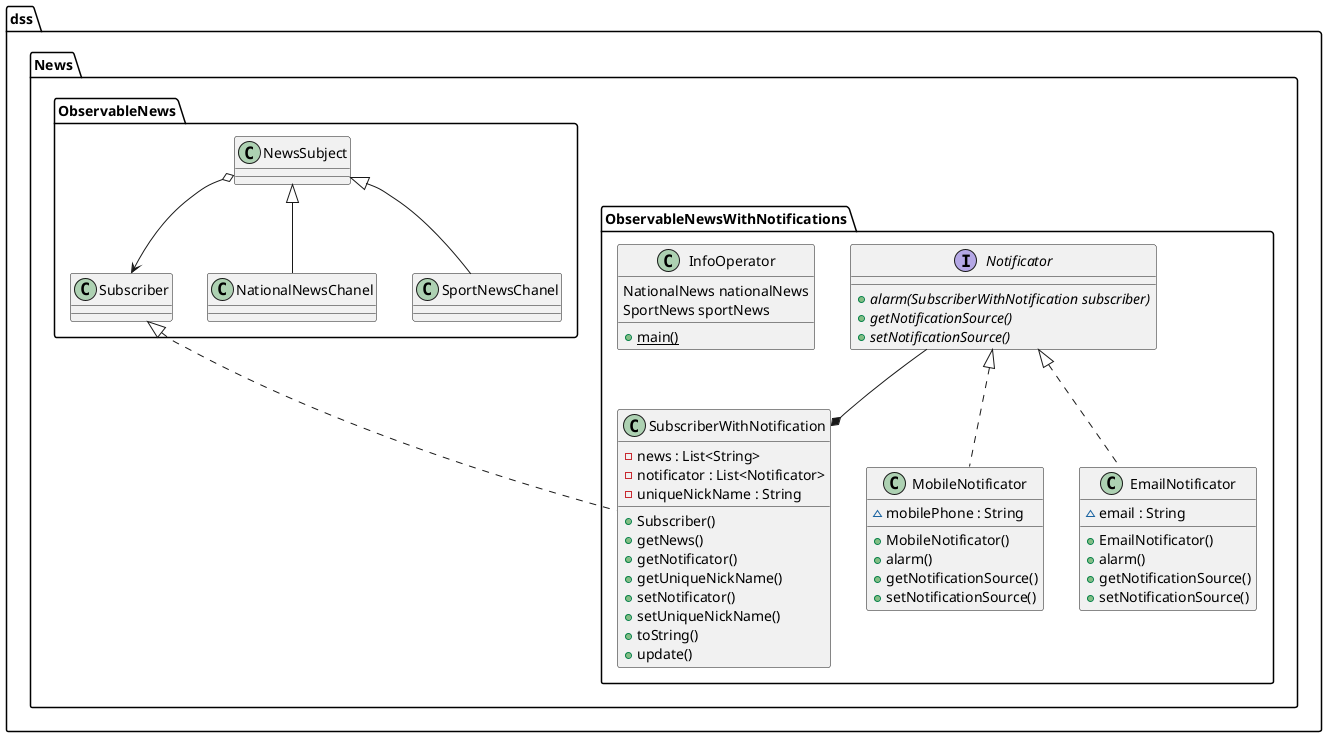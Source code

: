 @startuml


        class dss.News.ObservableNewsWithNotifications.EmailNotificator {
            ~ email : String
            + EmailNotificator()
            + alarm()
            + getNotificationSource()
            + setNotificationSource()
        }


        class dss.News.ObservableNewsWithNotifications.InfoOperator {
            {static} + main()
            NationalNews nationalNews
            SportNews sportNews

        }


        class dss.News.ObservableNewsWithNotifications.MobileNotificator {
            ~ mobilePhone : String
            + MobileNotificator()
            + alarm()
            + getNotificationSource()
            + setNotificationSource()
        }


        interface dss.News.ObservableNewsWithNotifications.Notificator {
            {abstract} + alarm(SubscriberWithNotification subscriber)
            {abstract} + getNotificationSource()
            {abstract} + setNotificationSource()
        }



        class dss.News.ObservableNewsWithNotifications.SubscriberWithNotification {
            - news : List<String>
            - notificator : List<Notificator>
            - uniqueNickName : String
            + Subscriber()
            + getNews()
            + getNotificator()
            + getUniqueNickName()
            + setNotificator()
            + setUniqueNickName()
            + toString()
            + update()
        }
  

  dss.News.ObservableNewsWithNotifications.EmailNotificator .up.|> dss.News.ObservableNewsWithNotifications.Notificator
  dss.News.ObservableNewsWithNotifications.MobileNotificator .up.|> dss.News.ObservableNewsWithNotifications.Notificator
  dss.News.ObservableNews.NationalNewsChanel -up-|> dss.News.ObservableNews.NewsSubject
  dss.News.ObservableNews.SportNewsChanel -up-|> dss.News.ObservableNews.NewsSubject
  dss.News.ObservableNewsWithNotifications.SubscriberWithNotification .up.|> dss.News.ObservableNews.Subscriber
  dss.News.ObservableNewsWithNotifications.Notificator --* dss.News.ObservableNewsWithNotifications.SubscriberWithNotification
  dss.News.ObservableNews.NewsSubject o--> dss.News.ObservableNews.Subscriber

@enduml
